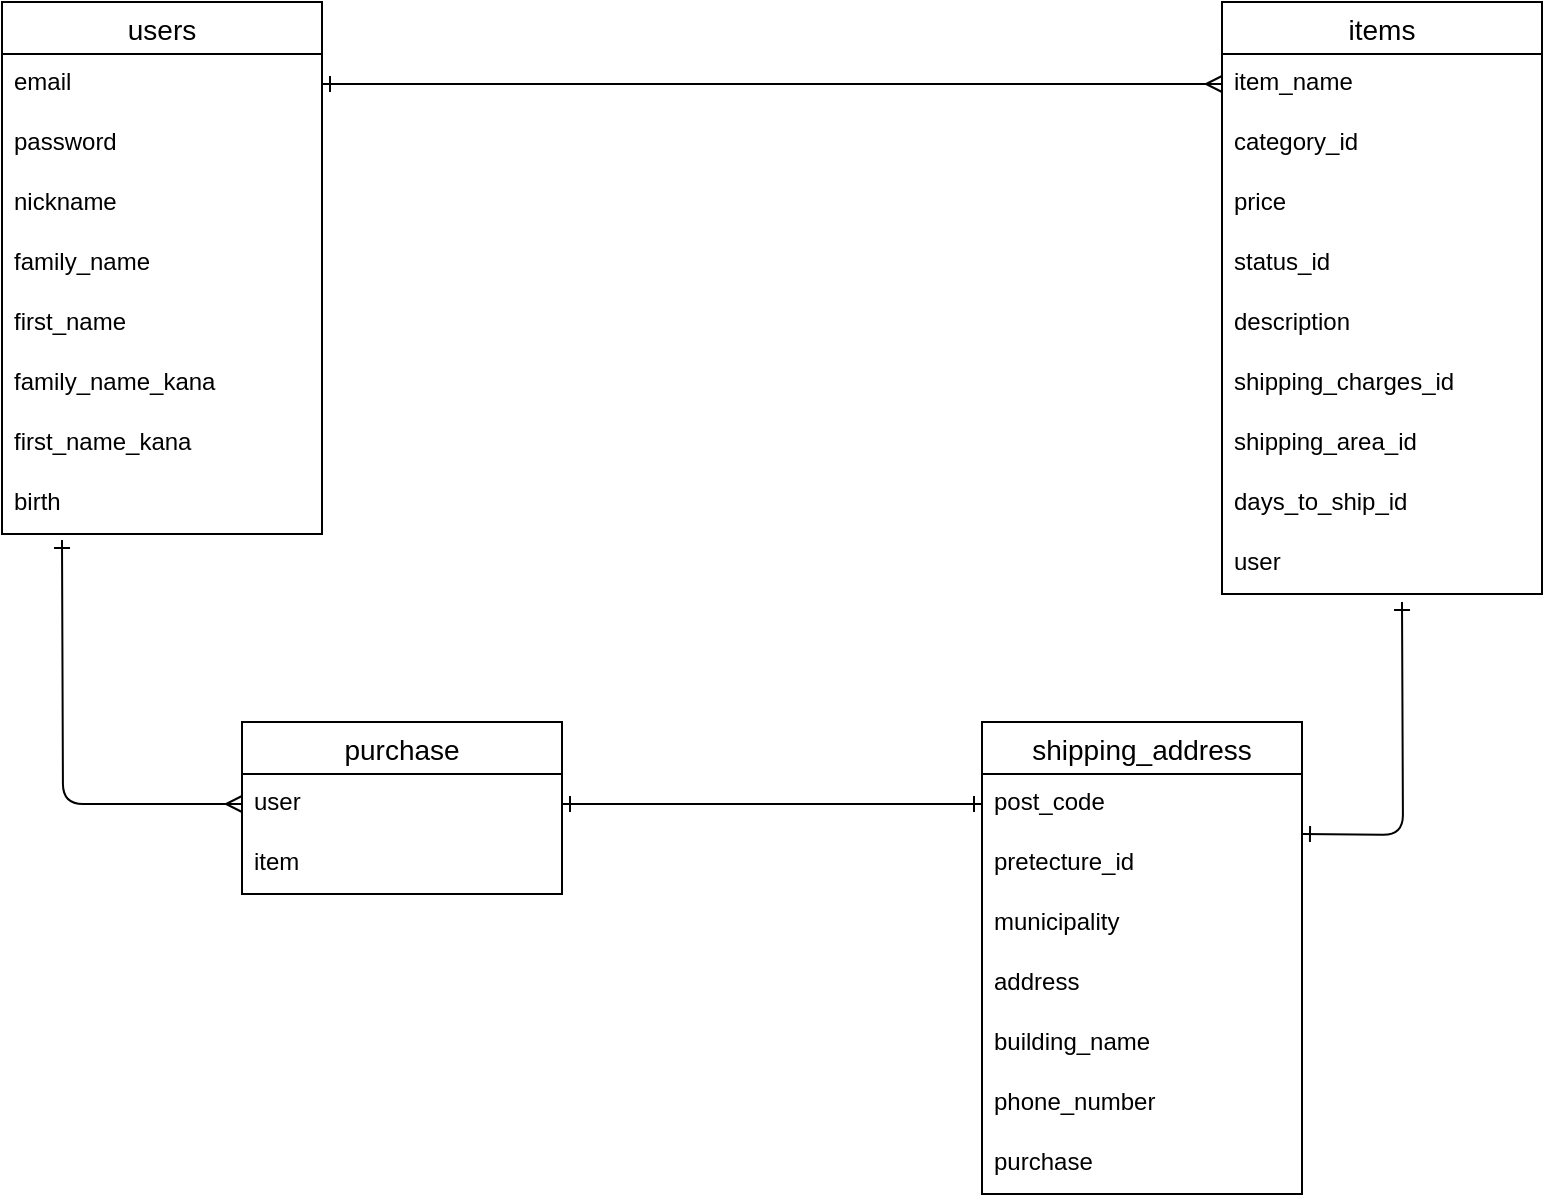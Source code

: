 <mxfile>
    <diagram id="PWj6cjKDS775f9VESWca" name="ページ1">
        <mxGraphModel dx="1992" dy="860" grid="1" gridSize="10" guides="1" tooltips="1" connect="1" arrows="1" fold="1" page="0" pageScale="1" pageWidth="827" pageHeight="1169" math="0" shadow="0">
            <root>
                <mxCell id="0"/>
                <mxCell id="1" parent="0"/>
                <mxCell id="28" value="users" style="swimlane;fontStyle=0;childLayout=stackLayout;horizontal=1;startSize=26;horizontalStack=0;resizeParent=1;resizeParentMax=0;resizeLast=0;collapsible=1;marginBottom=0;align=center;fontSize=14;rounded=0;sketch=0;" vertex="1" parent="1">
                    <mxGeometry x="-430" y="10" width="160" height="266" as="geometry"/>
                </mxCell>
                <mxCell id="30" value="email&#10;" style="text;strokeColor=none;fillColor=none;spacingLeft=4;spacingRight=4;overflow=hidden;rotatable=0;points=[[0,0.5],[1,0.5]];portConstraint=eastwest;fontSize=12;" vertex="1" parent="28">
                    <mxGeometry y="26" width="160" height="30" as="geometry"/>
                </mxCell>
                <mxCell id="31" value="password&#10;" style="text;strokeColor=none;fillColor=none;spacingLeft=4;spacingRight=4;overflow=hidden;rotatable=0;points=[[0,0.5],[1,0.5]];portConstraint=eastwest;fontSize=12;" vertex="1" parent="28">
                    <mxGeometry y="56" width="160" height="30" as="geometry"/>
                </mxCell>
                <mxCell id="33" style="edgeStyle=orthogonalEdgeStyle;curved=0;rounded=1;sketch=0;orthogonalLoop=1;jettySize=auto;html=1;exitX=1;exitY=0.5;exitDx=0;exitDy=0;" edge="1" parent="28" source="30" target="30">
                    <mxGeometry relative="1" as="geometry"/>
                </mxCell>
                <mxCell id="56" value="nickname" style="text;strokeColor=none;fillColor=none;spacingLeft=4;spacingRight=4;overflow=hidden;rotatable=0;points=[[0,0.5],[1,0.5]];portConstraint=eastwest;fontSize=12;" vertex="1" parent="28">
                    <mxGeometry y="86" width="160" height="30" as="geometry"/>
                </mxCell>
                <mxCell id="57" value="family_name" style="text;strokeColor=none;fillColor=none;spacingLeft=4;spacingRight=4;overflow=hidden;rotatable=0;points=[[0,0.5],[1,0.5]];portConstraint=eastwest;fontSize=12;" vertex="1" parent="28">
                    <mxGeometry y="116" width="160" height="30" as="geometry"/>
                </mxCell>
                <mxCell id="58" value="first_name" style="text;strokeColor=none;fillColor=none;spacingLeft=4;spacingRight=4;overflow=hidden;rotatable=0;points=[[0,0.5],[1,0.5]];portConstraint=eastwest;fontSize=12;" vertex="1" parent="28">
                    <mxGeometry y="146" width="160" height="30" as="geometry"/>
                </mxCell>
                <mxCell id="94" value="family_name_kana" style="text;strokeColor=none;fillColor=none;spacingLeft=4;spacingRight=4;overflow=hidden;rotatable=0;points=[[0,0.5],[1,0.5]];portConstraint=eastwest;fontSize=12;" vertex="1" parent="28">
                    <mxGeometry y="176" width="160" height="30" as="geometry"/>
                </mxCell>
                <mxCell id="95" value="first_name_kana" style="text;strokeColor=none;fillColor=none;spacingLeft=4;spacingRight=4;overflow=hidden;rotatable=0;points=[[0,0.5],[1,0.5]];portConstraint=eastwest;fontSize=12;" vertex="1" parent="28">
                    <mxGeometry y="206" width="160" height="30" as="geometry"/>
                </mxCell>
                <mxCell id="96" value="birth" style="text;strokeColor=none;fillColor=none;spacingLeft=4;spacingRight=4;overflow=hidden;rotatable=0;points=[[0,0.5],[1,0.5]];portConstraint=eastwest;fontSize=12;" vertex="1" parent="28">
                    <mxGeometry y="236" width="160" height="30" as="geometry"/>
                </mxCell>
                <mxCell id="40" style="edgeStyle=orthogonalEdgeStyle;curved=0;rounded=1;sketch=0;orthogonalLoop=1;jettySize=auto;html=1;exitX=1;exitY=0.5;exitDx=0;exitDy=0;entryX=0;entryY=0.5;entryDx=0;entryDy=0;endArrow=ERmany;endFill=0;startArrow=ERone;startFill=0;" edge="1" parent="1" source="30" target="53">
                    <mxGeometry relative="1" as="geometry">
                        <mxPoint x="-70" y="51" as="targetPoint"/>
                    </mxGeometry>
                </mxCell>
                <mxCell id="41" value="purchase" style="swimlane;fontStyle=0;childLayout=stackLayout;horizontal=1;startSize=26;horizontalStack=0;resizeParent=1;resizeParentMax=0;resizeLast=0;collapsible=1;marginBottom=0;align=center;fontSize=14;rounded=0;sketch=0;" vertex="1" parent="1">
                    <mxGeometry x="-310" y="370" width="160" height="86" as="geometry"/>
                </mxCell>
                <mxCell id="43" value="user" style="text;strokeColor=none;fillColor=none;spacingLeft=4;spacingRight=4;overflow=hidden;rotatable=0;points=[[0,0.5],[1,0.5]];portConstraint=eastwest;fontSize=12;" vertex="1" parent="41">
                    <mxGeometry y="26" width="160" height="30" as="geometry"/>
                </mxCell>
                <mxCell id="98" value="item" style="text;strokeColor=none;fillColor=none;spacingLeft=4;spacingRight=4;overflow=hidden;rotatable=0;points=[[0,0.5],[1,0.5]];portConstraint=eastwest;fontSize=12;" vertex="1" parent="41">
                    <mxGeometry y="56" width="160" height="30" as="geometry"/>
                </mxCell>
                <mxCell id="52" value="items" style="swimlane;fontStyle=0;childLayout=stackLayout;horizontal=1;startSize=26;horizontalStack=0;resizeParent=1;resizeParentMax=0;resizeLast=0;collapsible=1;marginBottom=0;align=center;fontSize=14;rounded=0;sketch=0;" vertex="1" parent="1">
                    <mxGeometry x="180" y="10" width="160" height="296" as="geometry"/>
                </mxCell>
                <mxCell id="53" value="item_name" style="text;strokeColor=none;fillColor=none;spacingLeft=4;spacingRight=4;overflow=hidden;rotatable=0;points=[[0,0.5],[1,0.5]];portConstraint=eastwest;fontSize=12;" vertex="1" parent="52">
                    <mxGeometry y="26" width="160" height="30" as="geometry"/>
                </mxCell>
                <mxCell id="54" value="category_id" style="text;strokeColor=none;fillColor=none;spacingLeft=4;spacingRight=4;overflow=hidden;rotatable=0;points=[[0,0.5],[1,0.5]];portConstraint=eastwest;fontSize=12;" vertex="1" parent="52">
                    <mxGeometry y="56" width="160" height="30" as="geometry"/>
                </mxCell>
                <mxCell id="55" value="price" style="text;strokeColor=none;fillColor=none;spacingLeft=4;spacingRight=4;overflow=hidden;rotatable=0;points=[[0,0.5],[1,0.5]];portConstraint=eastwest;fontSize=12;" vertex="1" parent="52">
                    <mxGeometry y="86" width="160" height="30" as="geometry"/>
                </mxCell>
                <mxCell id="62" value="status_id" style="text;strokeColor=none;fillColor=none;spacingLeft=4;spacingRight=4;overflow=hidden;rotatable=0;points=[[0,0.5],[1,0.5]];portConstraint=eastwest;fontSize=12;" vertex="1" parent="52">
                    <mxGeometry y="116" width="160" height="30" as="geometry"/>
                </mxCell>
                <mxCell id="63" value="description" style="text;strokeColor=none;fillColor=none;spacingLeft=4;spacingRight=4;overflow=hidden;rotatable=0;points=[[0,0.5],[1,0.5]];portConstraint=eastwest;fontSize=12;" vertex="1" parent="52">
                    <mxGeometry y="146" width="160" height="30" as="geometry"/>
                </mxCell>
                <mxCell id="64" value="shipping_charges_id" style="text;strokeColor=none;fillColor=none;spacingLeft=4;spacingRight=4;overflow=hidden;rotatable=0;points=[[0,0.5],[1,0.5]];portConstraint=eastwest;fontSize=12;" vertex="1" parent="52">
                    <mxGeometry y="176" width="160" height="30" as="geometry"/>
                </mxCell>
                <mxCell id="65" value="shipping_area_id" style="text;strokeColor=none;fillColor=none;spacingLeft=4;spacingRight=4;overflow=hidden;rotatable=0;points=[[0,0.5],[1,0.5]];portConstraint=eastwest;fontSize=12;" vertex="1" parent="52">
                    <mxGeometry y="206" width="160" height="30" as="geometry"/>
                </mxCell>
                <mxCell id="66" value="days_to_ship_id" style="text;strokeColor=none;fillColor=none;spacingLeft=4;spacingRight=4;overflow=hidden;rotatable=0;points=[[0,0.5],[1,0.5]];portConstraint=eastwest;fontSize=12;" vertex="1" parent="52">
                    <mxGeometry y="236" width="160" height="30" as="geometry"/>
                </mxCell>
                <mxCell id="99" value="user" style="text;strokeColor=none;fillColor=none;spacingLeft=4;spacingRight=4;overflow=hidden;rotatable=0;points=[[0,0.5],[1,0.5]];portConstraint=eastwest;fontSize=12;" vertex="1" parent="52">
                    <mxGeometry y="266" width="160" height="30" as="geometry"/>
                </mxCell>
                <mxCell id="69" style="edgeStyle=orthogonalEdgeStyle;curved=0;rounded=1;sketch=0;orthogonalLoop=1;jettySize=auto;html=1;exitX=0;exitY=0.5;exitDx=0;exitDy=0;endArrow=ERone;endFill=0;startArrow=ERmany;startFill=0;" edge="1" parent="1" source="43">
                    <mxGeometry relative="1" as="geometry">
                        <mxPoint x="-400" y="279" as="targetPoint"/>
                    </mxGeometry>
                </mxCell>
                <mxCell id="70" value="shipping_address" style="swimlane;fontStyle=0;childLayout=stackLayout;horizontal=1;startSize=26;horizontalStack=0;resizeParent=1;resizeParentMax=0;resizeLast=0;collapsible=1;marginBottom=0;align=center;fontSize=14;rounded=0;sketch=0;" vertex="1" parent="1">
                    <mxGeometry x="60" y="370" width="160" height="236" as="geometry"/>
                </mxCell>
                <mxCell id="72" value="post_code" style="text;strokeColor=none;fillColor=none;spacingLeft=4;spacingRight=4;overflow=hidden;rotatable=0;points=[[0,0.5],[1,0.5]];portConstraint=eastwest;fontSize=12;" vertex="1" parent="70">
                    <mxGeometry y="26" width="160" height="30" as="geometry"/>
                </mxCell>
                <mxCell id="73" value="pretecture_id" style="text;strokeColor=none;fillColor=none;spacingLeft=4;spacingRight=4;overflow=hidden;rotatable=0;points=[[0,0.5],[1,0.5]];portConstraint=eastwest;fontSize=12;" vertex="1" parent="70">
                    <mxGeometry y="56" width="160" height="30" as="geometry"/>
                </mxCell>
                <mxCell id="75" value="municipality" style="text;strokeColor=none;fillColor=none;spacingLeft=4;spacingRight=4;overflow=hidden;rotatable=0;points=[[0,0.5],[1,0.5]];portConstraint=eastwest;fontSize=12;" vertex="1" parent="70">
                    <mxGeometry y="86" width="160" height="30" as="geometry"/>
                </mxCell>
                <mxCell id="76" value="address" style="text;strokeColor=none;fillColor=none;spacingLeft=4;spacingRight=4;overflow=hidden;rotatable=0;points=[[0,0.5],[1,0.5]];portConstraint=eastwest;fontSize=12;" vertex="1" parent="70">
                    <mxGeometry y="116" width="160" height="30" as="geometry"/>
                </mxCell>
                <mxCell id="77" value="building_name" style="text;strokeColor=none;fillColor=none;spacingLeft=4;spacingRight=4;overflow=hidden;rotatable=0;points=[[0,0.5],[1,0.5]];portConstraint=eastwest;fontSize=12;" vertex="1" parent="70">
                    <mxGeometry y="146" width="160" height="30" as="geometry"/>
                </mxCell>
                <mxCell id="78" value="phone_number" style="text;strokeColor=none;fillColor=none;spacingLeft=4;spacingRight=4;overflow=hidden;rotatable=0;points=[[0,0.5],[1,0.5]];portConstraint=eastwest;fontSize=12;" vertex="1" parent="70">
                    <mxGeometry y="176" width="160" height="30" as="geometry"/>
                </mxCell>
                <mxCell id="92" value="purchase" style="text;strokeColor=none;fillColor=none;spacingLeft=4;spacingRight=4;overflow=hidden;rotatable=0;points=[[0,0.5],[1,0.5]];portConstraint=eastwest;fontSize=12;" vertex="1" parent="70">
                    <mxGeometry y="206" width="160" height="30" as="geometry"/>
                </mxCell>
                <mxCell id="74" style="edgeStyle=orthogonalEdgeStyle;curved=0;rounded=1;sketch=0;orthogonalLoop=1;jettySize=auto;html=1;endArrow=ERone;endFill=0;startArrow=ERone;startFill=0;" edge="1" parent="1">
                    <mxGeometry relative="1" as="geometry">
                        <mxPoint x="270" y="310" as="targetPoint"/>
                        <mxPoint x="220" y="426" as="sourcePoint"/>
                    </mxGeometry>
                </mxCell>
                <mxCell id="85" style="edgeStyle=orthogonalEdgeStyle;curved=0;rounded=1;sketch=0;orthogonalLoop=1;jettySize=auto;html=1;exitX=1;exitY=0.5;exitDx=0;exitDy=0;entryX=0;entryY=0.5;entryDx=0;entryDy=0;startArrow=ERone;startFill=0;endArrow=ERone;endFill=0;" edge="1" parent="1" source="43" target="72">
                    <mxGeometry relative="1" as="geometry"/>
                </mxCell>
            </root>
        </mxGraphModel>
    </diagram>
</mxfile>